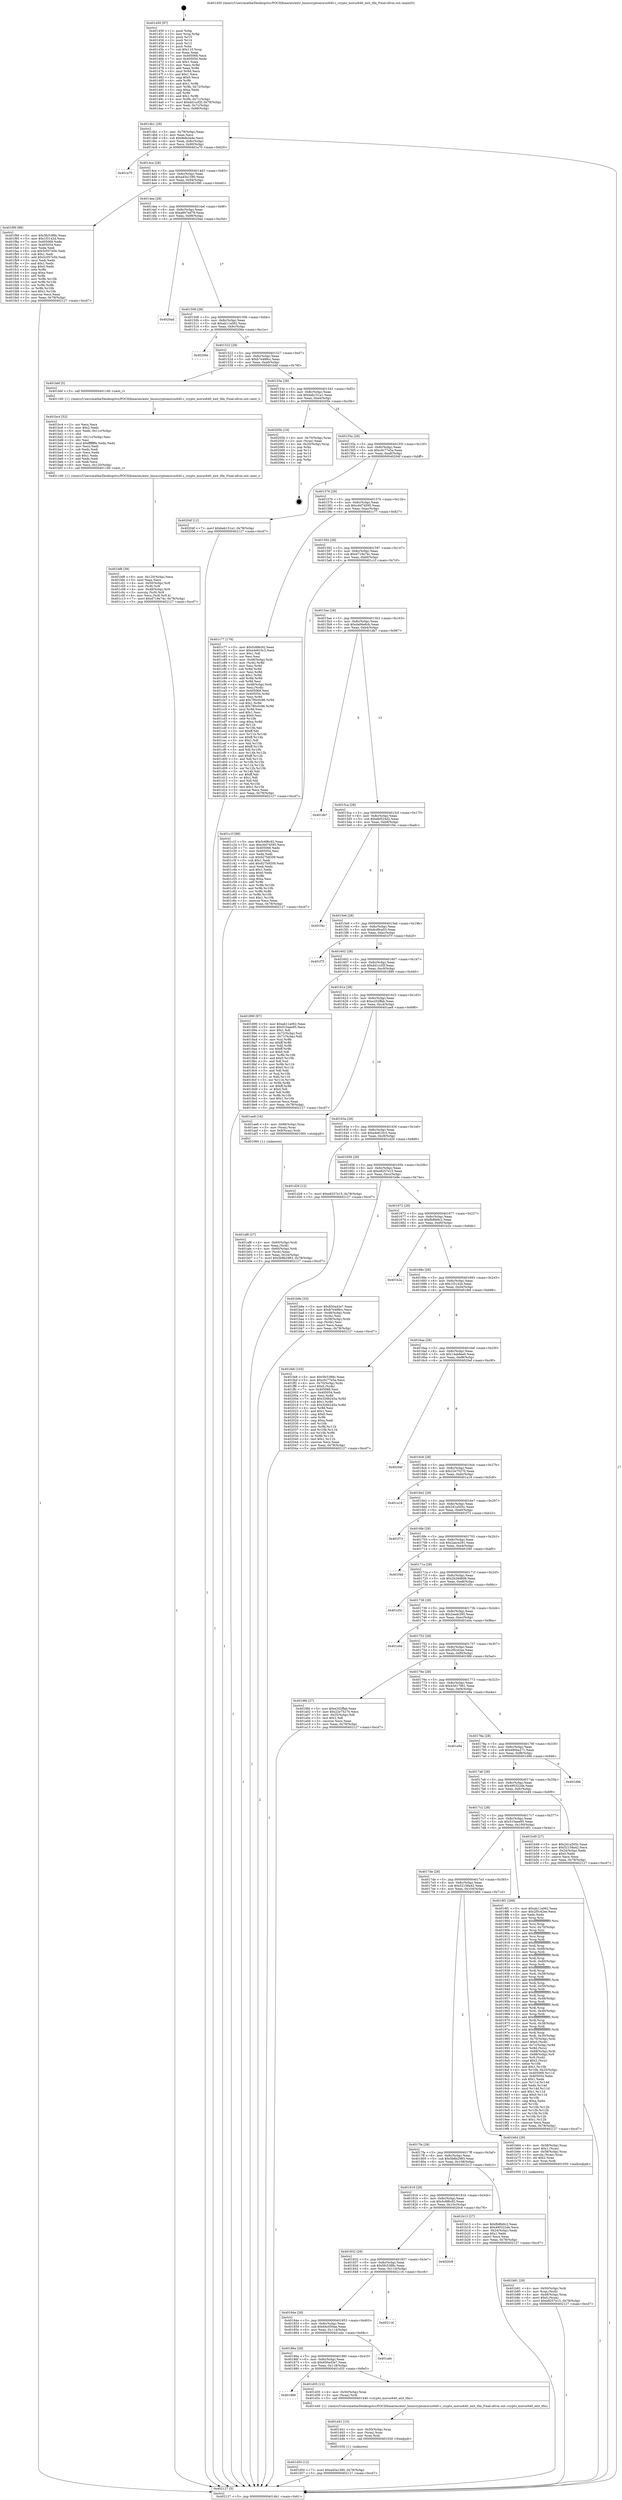 digraph "0x401450" {
  label = "0x401450 (/mnt/c/Users/mathe/Desktop/tcc/POCII/binaries/extr_linuxcryptomorus640.c_crypto_morus640_exit_tfm_Final-ollvm.out::main(0))"
  labelloc = "t"
  node[shape=record]

  Entry [label="",width=0.3,height=0.3,shape=circle,fillcolor=black,style=filled]
  "0x4014b1" [label="{
     0x4014b1 [29]\l
     | [instrs]\l
     &nbsp;&nbsp;0x4014b1 \<+3\>: mov -0x78(%rbp),%eax\l
     &nbsp;&nbsp;0x4014b4 \<+2\>: mov %eax,%ecx\l
     &nbsp;&nbsp;0x4014b6 \<+6\>: sub $0x9efe2ede,%ecx\l
     &nbsp;&nbsp;0x4014bc \<+6\>: mov %eax,-0x8c(%rbp)\l
     &nbsp;&nbsp;0x4014c2 \<+6\>: mov %ecx,-0x90(%rbp)\l
     &nbsp;&nbsp;0x4014c8 \<+6\>: je 0000000000401a70 \<main+0x620\>\l
  }"]
  "0x401a70" [label="{
     0x401a70\l
  }", style=dashed]
  "0x4014ce" [label="{
     0x4014ce [28]\l
     | [instrs]\l
     &nbsp;&nbsp;0x4014ce \<+5\>: jmp 00000000004014d3 \<main+0x83\>\l
     &nbsp;&nbsp;0x4014d3 \<+6\>: mov -0x8c(%rbp),%eax\l
     &nbsp;&nbsp;0x4014d9 \<+5\>: sub $0xa45a1580,%eax\l
     &nbsp;&nbsp;0x4014de \<+6\>: mov %eax,-0x94(%rbp)\l
     &nbsp;&nbsp;0x4014e4 \<+6\>: je 0000000000401f90 \<main+0xb40\>\l
  }"]
  Exit [label="",width=0.3,height=0.3,shape=circle,fillcolor=black,style=filled,peripheries=2]
  "0x401f90" [label="{
     0x401f90 [88]\l
     | [instrs]\l
     &nbsp;&nbsp;0x401f90 \<+5\>: mov $0x5fc5388c,%eax\l
     &nbsp;&nbsp;0x401f95 \<+5\>: mov $0x1f3142d,%ecx\l
     &nbsp;&nbsp;0x401f9a \<+7\>: mov 0x405068,%edx\l
     &nbsp;&nbsp;0x401fa1 \<+7\>: mov 0x405054,%esi\l
     &nbsp;&nbsp;0x401fa8 \<+2\>: mov %edx,%edi\l
     &nbsp;&nbsp;0x401faa \<+6\>: sub $0x5c057e5b,%edi\l
     &nbsp;&nbsp;0x401fb0 \<+3\>: sub $0x1,%edi\l
     &nbsp;&nbsp;0x401fb3 \<+6\>: add $0x5c057e5b,%edi\l
     &nbsp;&nbsp;0x401fb9 \<+3\>: imul %edi,%edx\l
     &nbsp;&nbsp;0x401fbc \<+3\>: and $0x1,%edx\l
     &nbsp;&nbsp;0x401fbf \<+3\>: cmp $0x0,%edx\l
     &nbsp;&nbsp;0x401fc2 \<+4\>: sete %r8b\l
     &nbsp;&nbsp;0x401fc6 \<+3\>: cmp $0xa,%esi\l
     &nbsp;&nbsp;0x401fc9 \<+4\>: setl %r9b\l
     &nbsp;&nbsp;0x401fcd \<+3\>: mov %r8b,%r10b\l
     &nbsp;&nbsp;0x401fd0 \<+3\>: and %r9b,%r10b\l
     &nbsp;&nbsp;0x401fd3 \<+3\>: xor %r9b,%r8b\l
     &nbsp;&nbsp;0x401fd6 \<+3\>: or %r8b,%r10b\l
     &nbsp;&nbsp;0x401fd9 \<+4\>: test $0x1,%r10b\l
     &nbsp;&nbsp;0x401fdd \<+3\>: cmovne %ecx,%eax\l
     &nbsp;&nbsp;0x401fe0 \<+3\>: mov %eax,-0x78(%rbp)\l
     &nbsp;&nbsp;0x401fe3 \<+5\>: jmp 0000000000402127 \<main+0xcd7\>\l
  }"]
  "0x4014ea" [label="{
     0x4014ea [28]\l
     | [instrs]\l
     &nbsp;&nbsp;0x4014ea \<+5\>: jmp 00000000004014ef \<main+0x9f\>\l
     &nbsp;&nbsp;0x4014ef \<+6\>: mov -0x8c(%rbp),%eax\l
     &nbsp;&nbsp;0x4014f5 \<+5\>: sub $0xa807ed78,%eax\l
     &nbsp;&nbsp;0x4014fa \<+6\>: mov %eax,-0x98(%rbp)\l
     &nbsp;&nbsp;0x401500 \<+6\>: je 00000000004020ad \<main+0xc5d\>\l
  }"]
  "0x401d50" [label="{
     0x401d50 [12]\l
     | [instrs]\l
     &nbsp;&nbsp;0x401d50 \<+7\>: movl $0xa45a1580,-0x78(%rbp)\l
     &nbsp;&nbsp;0x401d57 \<+5\>: jmp 0000000000402127 \<main+0xcd7\>\l
  }"]
  "0x4020ad" [label="{
     0x4020ad\l
  }", style=dashed]
  "0x401506" [label="{
     0x401506 [28]\l
     | [instrs]\l
     &nbsp;&nbsp;0x401506 \<+5\>: jmp 000000000040150b \<main+0xbb\>\l
     &nbsp;&nbsp;0x40150b \<+6\>: mov -0x8c(%rbp),%eax\l
     &nbsp;&nbsp;0x401511 \<+5\>: sub $0xab11a062,%eax\l
     &nbsp;&nbsp;0x401516 \<+6\>: mov %eax,-0x9c(%rbp)\l
     &nbsp;&nbsp;0x40151c \<+6\>: je 000000000040206e \<main+0xc1e\>\l
  }"]
  "0x401d41" [label="{
     0x401d41 [15]\l
     | [instrs]\l
     &nbsp;&nbsp;0x401d41 \<+4\>: mov -0x50(%rbp),%rax\l
     &nbsp;&nbsp;0x401d45 \<+3\>: mov (%rax),%rax\l
     &nbsp;&nbsp;0x401d48 \<+3\>: mov %rax,%rdi\l
     &nbsp;&nbsp;0x401d4b \<+5\>: call 0000000000401030 \<free@plt\>\l
     | [calls]\l
     &nbsp;&nbsp;0x401030 \{1\} (unknown)\l
  }"]
  "0x40206e" [label="{
     0x40206e\l
  }", style=dashed]
  "0x401522" [label="{
     0x401522 [28]\l
     | [instrs]\l
     &nbsp;&nbsp;0x401522 \<+5\>: jmp 0000000000401527 \<main+0xd7\>\l
     &nbsp;&nbsp;0x401527 \<+6\>: mov -0x8c(%rbp),%eax\l
     &nbsp;&nbsp;0x40152d \<+5\>: sub $0xb7e488cc,%eax\l
     &nbsp;&nbsp;0x401532 \<+6\>: mov %eax,-0xa0(%rbp)\l
     &nbsp;&nbsp;0x401538 \<+6\>: je 0000000000401bbf \<main+0x76f\>\l
  }"]
  "0x401886" [label="{
     0x401886\l
  }", style=dashed]
  "0x401bbf" [label="{
     0x401bbf [5]\l
     | [instrs]\l
     &nbsp;&nbsp;0x401bbf \<+5\>: call 0000000000401160 \<next_i\>\l
     | [calls]\l
     &nbsp;&nbsp;0x401160 \{1\} (/mnt/c/Users/mathe/Desktop/tcc/POCII/binaries/extr_linuxcryptomorus640.c_crypto_morus640_exit_tfm_Final-ollvm.out::next_i)\l
  }"]
  "0x40153e" [label="{
     0x40153e [28]\l
     | [instrs]\l
     &nbsp;&nbsp;0x40153e \<+5\>: jmp 0000000000401543 \<main+0xf3\>\l
     &nbsp;&nbsp;0x401543 \<+6\>: mov -0x8c(%rbp),%eax\l
     &nbsp;&nbsp;0x401549 \<+5\>: sub $0xbeb151a1,%eax\l
     &nbsp;&nbsp;0x40154e \<+6\>: mov %eax,-0xa4(%rbp)\l
     &nbsp;&nbsp;0x401554 \<+6\>: je 000000000040205b \<main+0xc0b\>\l
  }"]
  "0x401d35" [label="{
     0x401d35 [12]\l
     | [instrs]\l
     &nbsp;&nbsp;0x401d35 \<+4\>: mov -0x50(%rbp),%rax\l
     &nbsp;&nbsp;0x401d39 \<+3\>: mov (%rax),%rdi\l
     &nbsp;&nbsp;0x401d3c \<+5\>: call 0000000000401440 \<crypto_morus640_exit_tfm\>\l
     | [calls]\l
     &nbsp;&nbsp;0x401440 \{1\} (/mnt/c/Users/mathe/Desktop/tcc/POCII/binaries/extr_linuxcryptomorus640.c_crypto_morus640_exit_tfm_Final-ollvm.out::crypto_morus640_exit_tfm)\l
  }"]
  "0x40205b" [label="{
     0x40205b [19]\l
     | [instrs]\l
     &nbsp;&nbsp;0x40205b \<+4\>: mov -0x70(%rbp),%rax\l
     &nbsp;&nbsp;0x40205f \<+2\>: mov (%rax),%eax\l
     &nbsp;&nbsp;0x402061 \<+4\>: lea -0x20(%rbp),%rsp\l
     &nbsp;&nbsp;0x402065 \<+1\>: pop %rbx\l
     &nbsp;&nbsp;0x402066 \<+2\>: pop %r12\l
     &nbsp;&nbsp;0x402068 \<+2\>: pop %r14\l
     &nbsp;&nbsp;0x40206a \<+2\>: pop %r15\l
     &nbsp;&nbsp;0x40206c \<+1\>: pop %rbp\l
     &nbsp;&nbsp;0x40206d \<+1\>: ret\l
  }"]
  "0x40155a" [label="{
     0x40155a [28]\l
     | [instrs]\l
     &nbsp;&nbsp;0x40155a \<+5\>: jmp 000000000040155f \<main+0x10f\>\l
     &nbsp;&nbsp;0x40155f \<+6\>: mov -0x8c(%rbp),%eax\l
     &nbsp;&nbsp;0x401565 \<+5\>: sub $0xc0c77e5a,%eax\l
     &nbsp;&nbsp;0x40156a \<+6\>: mov %eax,-0xa8(%rbp)\l
     &nbsp;&nbsp;0x401570 \<+6\>: je 000000000040204f \<main+0xbff\>\l
  }"]
  "0x40186a" [label="{
     0x40186a [28]\l
     | [instrs]\l
     &nbsp;&nbsp;0x40186a \<+5\>: jmp 000000000040186f \<main+0x41f\>\l
     &nbsp;&nbsp;0x40186f \<+6\>: mov -0x8c(%rbp),%eax\l
     &nbsp;&nbsp;0x401875 \<+5\>: sub $0x650a43e7,%eax\l
     &nbsp;&nbsp;0x40187a \<+6\>: mov %eax,-0x118(%rbp)\l
     &nbsp;&nbsp;0x401880 \<+6\>: je 0000000000401d35 \<main+0x8e5\>\l
  }"]
  "0x40204f" [label="{
     0x40204f [12]\l
     | [instrs]\l
     &nbsp;&nbsp;0x40204f \<+7\>: movl $0xbeb151a1,-0x78(%rbp)\l
     &nbsp;&nbsp;0x402056 \<+5\>: jmp 0000000000402127 \<main+0xcd7\>\l
  }"]
  "0x401576" [label="{
     0x401576 [28]\l
     | [instrs]\l
     &nbsp;&nbsp;0x401576 \<+5\>: jmp 000000000040157b \<main+0x12b\>\l
     &nbsp;&nbsp;0x40157b \<+6\>: mov -0x8c(%rbp),%eax\l
     &nbsp;&nbsp;0x401581 \<+5\>: sub $0xc6d74595,%eax\l
     &nbsp;&nbsp;0x401586 \<+6\>: mov %eax,-0xac(%rbp)\l
     &nbsp;&nbsp;0x40158c \<+6\>: je 0000000000401c77 \<main+0x827\>\l
  }"]
  "0x401adc" [label="{
     0x401adc\l
  }", style=dashed]
  "0x401c77" [label="{
     0x401c77 [178]\l
     | [instrs]\l
     &nbsp;&nbsp;0x401c77 \<+5\>: mov $0x5c6f6c92,%eax\l
     &nbsp;&nbsp;0x401c7c \<+5\>: mov $0xe4e610c3,%ecx\l
     &nbsp;&nbsp;0x401c81 \<+2\>: mov $0x1,%dl\l
     &nbsp;&nbsp;0x401c83 \<+2\>: xor %esi,%esi\l
     &nbsp;&nbsp;0x401c85 \<+4\>: mov -0x48(%rbp),%rdi\l
     &nbsp;&nbsp;0x401c89 \<+3\>: mov (%rdi),%r8d\l
     &nbsp;&nbsp;0x401c8c \<+3\>: mov %esi,%r9d\l
     &nbsp;&nbsp;0x401c8f \<+3\>: sub %r8d,%r9d\l
     &nbsp;&nbsp;0x401c92 \<+3\>: mov %esi,%r8d\l
     &nbsp;&nbsp;0x401c95 \<+4\>: sub $0x1,%r8d\l
     &nbsp;&nbsp;0x401c99 \<+3\>: add %r8d,%r9d\l
     &nbsp;&nbsp;0x401c9c \<+3\>: sub %r9d,%esi\l
     &nbsp;&nbsp;0x401c9f \<+4\>: mov -0x48(%rbp),%rdi\l
     &nbsp;&nbsp;0x401ca3 \<+2\>: mov %esi,(%rdi)\l
     &nbsp;&nbsp;0x401ca5 \<+7\>: mov 0x405068,%esi\l
     &nbsp;&nbsp;0x401cac \<+8\>: mov 0x405054,%r8d\l
     &nbsp;&nbsp;0x401cb4 \<+3\>: mov %esi,%r9d\l
     &nbsp;&nbsp;0x401cb7 \<+7\>: add $0x780c0c96,%r9d\l
     &nbsp;&nbsp;0x401cbe \<+4\>: sub $0x1,%r9d\l
     &nbsp;&nbsp;0x401cc2 \<+7\>: sub $0x780c0c96,%r9d\l
     &nbsp;&nbsp;0x401cc9 \<+4\>: imul %r9d,%esi\l
     &nbsp;&nbsp;0x401ccd \<+3\>: and $0x1,%esi\l
     &nbsp;&nbsp;0x401cd0 \<+3\>: cmp $0x0,%esi\l
     &nbsp;&nbsp;0x401cd3 \<+4\>: sete %r10b\l
     &nbsp;&nbsp;0x401cd7 \<+4\>: cmp $0xa,%r8d\l
     &nbsp;&nbsp;0x401cdb \<+4\>: setl %r11b\l
     &nbsp;&nbsp;0x401cdf \<+3\>: mov %r10b,%bl\l
     &nbsp;&nbsp;0x401ce2 \<+3\>: xor $0xff,%bl\l
     &nbsp;&nbsp;0x401ce5 \<+3\>: mov %r11b,%r14b\l
     &nbsp;&nbsp;0x401ce8 \<+4\>: xor $0xff,%r14b\l
     &nbsp;&nbsp;0x401cec \<+3\>: xor $0x1,%dl\l
     &nbsp;&nbsp;0x401cef \<+3\>: mov %bl,%r15b\l
     &nbsp;&nbsp;0x401cf2 \<+4\>: and $0xff,%r15b\l
     &nbsp;&nbsp;0x401cf6 \<+3\>: and %dl,%r10b\l
     &nbsp;&nbsp;0x401cf9 \<+3\>: mov %r14b,%r12b\l
     &nbsp;&nbsp;0x401cfc \<+4\>: and $0xff,%r12b\l
     &nbsp;&nbsp;0x401d00 \<+3\>: and %dl,%r11b\l
     &nbsp;&nbsp;0x401d03 \<+3\>: or %r10b,%r15b\l
     &nbsp;&nbsp;0x401d06 \<+3\>: or %r11b,%r12b\l
     &nbsp;&nbsp;0x401d09 \<+3\>: xor %r12b,%r15b\l
     &nbsp;&nbsp;0x401d0c \<+3\>: or %r14b,%bl\l
     &nbsp;&nbsp;0x401d0f \<+3\>: xor $0xff,%bl\l
     &nbsp;&nbsp;0x401d12 \<+3\>: or $0x1,%dl\l
     &nbsp;&nbsp;0x401d15 \<+2\>: and %dl,%bl\l
     &nbsp;&nbsp;0x401d17 \<+3\>: or %bl,%r15b\l
     &nbsp;&nbsp;0x401d1a \<+4\>: test $0x1,%r15b\l
     &nbsp;&nbsp;0x401d1e \<+3\>: cmovne %ecx,%eax\l
     &nbsp;&nbsp;0x401d21 \<+3\>: mov %eax,-0x78(%rbp)\l
     &nbsp;&nbsp;0x401d24 \<+5\>: jmp 0000000000402127 \<main+0xcd7\>\l
  }"]
  "0x401592" [label="{
     0x401592 [28]\l
     | [instrs]\l
     &nbsp;&nbsp;0x401592 \<+5\>: jmp 0000000000401597 \<main+0x147\>\l
     &nbsp;&nbsp;0x401597 \<+6\>: mov -0x8c(%rbp),%eax\l
     &nbsp;&nbsp;0x40159d \<+5\>: sub $0xd719e74c,%eax\l
     &nbsp;&nbsp;0x4015a2 \<+6\>: mov %eax,-0xb0(%rbp)\l
     &nbsp;&nbsp;0x4015a8 \<+6\>: je 0000000000401c1f \<main+0x7cf\>\l
  }"]
  "0x40184e" [label="{
     0x40184e [28]\l
     | [instrs]\l
     &nbsp;&nbsp;0x40184e \<+5\>: jmp 0000000000401853 \<main+0x403\>\l
     &nbsp;&nbsp;0x401853 \<+6\>: mov -0x8c(%rbp),%eax\l
     &nbsp;&nbsp;0x401859 \<+5\>: sub $0x64c050aa,%eax\l
     &nbsp;&nbsp;0x40185e \<+6\>: mov %eax,-0x114(%rbp)\l
     &nbsp;&nbsp;0x401864 \<+6\>: je 0000000000401adc \<main+0x68c\>\l
  }"]
  "0x401c1f" [label="{
     0x401c1f [88]\l
     | [instrs]\l
     &nbsp;&nbsp;0x401c1f \<+5\>: mov $0x5c6f6c92,%eax\l
     &nbsp;&nbsp;0x401c24 \<+5\>: mov $0xc6d74595,%ecx\l
     &nbsp;&nbsp;0x401c29 \<+7\>: mov 0x405068,%edx\l
     &nbsp;&nbsp;0x401c30 \<+7\>: mov 0x405054,%esi\l
     &nbsp;&nbsp;0x401c37 \<+2\>: mov %edx,%edi\l
     &nbsp;&nbsp;0x401c39 \<+6\>: sub $0x627b9209,%edi\l
     &nbsp;&nbsp;0x401c3f \<+3\>: sub $0x1,%edi\l
     &nbsp;&nbsp;0x401c42 \<+6\>: add $0x627b9209,%edi\l
     &nbsp;&nbsp;0x401c48 \<+3\>: imul %edi,%edx\l
     &nbsp;&nbsp;0x401c4b \<+3\>: and $0x1,%edx\l
     &nbsp;&nbsp;0x401c4e \<+3\>: cmp $0x0,%edx\l
     &nbsp;&nbsp;0x401c51 \<+4\>: sete %r8b\l
     &nbsp;&nbsp;0x401c55 \<+3\>: cmp $0xa,%esi\l
     &nbsp;&nbsp;0x401c58 \<+4\>: setl %r9b\l
     &nbsp;&nbsp;0x401c5c \<+3\>: mov %r8b,%r10b\l
     &nbsp;&nbsp;0x401c5f \<+3\>: and %r9b,%r10b\l
     &nbsp;&nbsp;0x401c62 \<+3\>: xor %r9b,%r8b\l
     &nbsp;&nbsp;0x401c65 \<+3\>: or %r8b,%r10b\l
     &nbsp;&nbsp;0x401c68 \<+4\>: test $0x1,%r10b\l
     &nbsp;&nbsp;0x401c6c \<+3\>: cmovne %ecx,%eax\l
     &nbsp;&nbsp;0x401c6f \<+3\>: mov %eax,-0x78(%rbp)\l
     &nbsp;&nbsp;0x401c72 \<+5\>: jmp 0000000000402127 \<main+0xcd7\>\l
  }"]
  "0x4015ae" [label="{
     0x4015ae [28]\l
     | [instrs]\l
     &nbsp;&nbsp;0x4015ae \<+5\>: jmp 00000000004015b3 \<main+0x163\>\l
     &nbsp;&nbsp;0x4015b3 \<+6\>: mov -0x8c(%rbp),%eax\l
     &nbsp;&nbsp;0x4015b9 \<+5\>: sub $0xda06e6cb,%eax\l
     &nbsp;&nbsp;0x4015be \<+6\>: mov %eax,-0xb4(%rbp)\l
     &nbsp;&nbsp;0x4015c4 \<+6\>: je 0000000000401db7 \<main+0x967\>\l
  }"]
  "0x402116" [label="{
     0x402116\l
  }", style=dashed]
  "0x401db7" [label="{
     0x401db7\l
  }", style=dashed]
  "0x4015ca" [label="{
     0x4015ca [28]\l
     | [instrs]\l
     &nbsp;&nbsp;0x4015ca \<+5\>: jmp 00000000004015cf \<main+0x17f\>\l
     &nbsp;&nbsp;0x4015cf \<+6\>: mov -0x8c(%rbp),%eax\l
     &nbsp;&nbsp;0x4015d5 \<+5\>: sub $0xdbf524d2,%eax\l
     &nbsp;&nbsp;0x4015da \<+6\>: mov %eax,-0xb8(%rbp)\l
     &nbsp;&nbsp;0x4015e0 \<+6\>: je 0000000000401f4c \<main+0xafc\>\l
  }"]
  "0x401832" [label="{
     0x401832 [28]\l
     | [instrs]\l
     &nbsp;&nbsp;0x401832 \<+5\>: jmp 0000000000401837 \<main+0x3e7\>\l
     &nbsp;&nbsp;0x401837 \<+6\>: mov -0x8c(%rbp),%eax\l
     &nbsp;&nbsp;0x40183d \<+5\>: sub $0x5fc5388c,%eax\l
     &nbsp;&nbsp;0x401842 \<+6\>: mov %eax,-0x110(%rbp)\l
     &nbsp;&nbsp;0x401848 \<+6\>: je 0000000000402116 \<main+0xcc6\>\l
  }"]
  "0x401f4c" [label="{
     0x401f4c\l
  }", style=dashed]
  "0x4015e6" [label="{
     0x4015e6 [28]\l
     | [instrs]\l
     &nbsp;&nbsp;0x4015e6 \<+5\>: jmp 00000000004015eb \<main+0x19b\>\l
     &nbsp;&nbsp;0x4015eb \<+6\>: mov -0x8c(%rbp),%eax\l
     &nbsp;&nbsp;0x4015f1 \<+5\>: sub $0xdcd9ca53,%eax\l
     &nbsp;&nbsp;0x4015f6 \<+6\>: mov %eax,-0xbc(%rbp)\l
     &nbsp;&nbsp;0x4015fc \<+6\>: je 0000000000401f7f \<main+0xb2f\>\l
  }"]
  "0x4020c8" [label="{
     0x4020c8\l
  }", style=dashed]
  "0x401f7f" [label="{
     0x401f7f\l
  }", style=dashed]
  "0x401602" [label="{
     0x401602 [28]\l
     | [instrs]\l
     &nbsp;&nbsp;0x401602 \<+5\>: jmp 0000000000401607 \<main+0x1b7\>\l
     &nbsp;&nbsp;0x401607 \<+6\>: mov -0x8c(%rbp),%eax\l
     &nbsp;&nbsp;0x40160d \<+5\>: sub $0xdd1ccf2f,%eax\l
     &nbsp;&nbsp;0x401612 \<+6\>: mov %eax,-0xc0(%rbp)\l
     &nbsp;&nbsp;0x401618 \<+6\>: je 0000000000401890 \<main+0x440\>\l
  }"]
  "0x401bf8" [label="{
     0x401bf8 [39]\l
     | [instrs]\l
     &nbsp;&nbsp;0x401bf8 \<+6\>: mov -0x120(%rbp),%ecx\l
     &nbsp;&nbsp;0x401bfe \<+3\>: imul %eax,%ecx\l
     &nbsp;&nbsp;0x401c01 \<+4\>: mov -0x50(%rbp),%r8\l
     &nbsp;&nbsp;0x401c05 \<+3\>: mov (%r8),%r8\l
     &nbsp;&nbsp;0x401c08 \<+4\>: mov -0x48(%rbp),%r9\l
     &nbsp;&nbsp;0x401c0c \<+3\>: movslq (%r9),%r9\l
     &nbsp;&nbsp;0x401c0f \<+4\>: mov %ecx,(%r8,%r9,4)\l
     &nbsp;&nbsp;0x401c13 \<+7\>: movl $0xd719e74c,-0x78(%rbp)\l
     &nbsp;&nbsp;0x401c1a \<+5\>: jmp 0000000000402127 \<main+0xcd7\>\l
  }"]
  "0x401890" [label="{
     0x401890 [97]\l
     | [instrs]\l
     &nbsp;&nbsp;0x401890 \<+5\>: mov $0xab11a062,%eax\l
     &nbsp;&nbsp;0x401895 \<+5\>: mov $0x510aee95,%ecx\l
     &nbsp;&nbsp;0x40189a \<+2\>: mov $0x1,%dl\l
     &nbsp;&nbsp;0x40189c \<+4\>: mov -0x72(%rbp),%sil\l
     &nbsp;&nbsp;0x4018a0 \<+4\>: mov -0x71(%rbp),%dil\l
     &nbsp;&nbsp;0x4018a4 \<+3\>: mov %sil,%r8b\l
     &nbsp;&nbsp;0x4018a7 \<+4\>: xor $0xff,%r8b\l
     &nbsp;&nbsp;0x4018ab \<+3\>: mov %dil,%r9b\l
     &nbsp;&nbsp;0x4018ae \<+4\>: xor $0xff,%r9b\l
     &nbsp;&nbsp;0x4018b2 \<+3\>: xor $0x0,%dl\l
     &nbsp;&nbsp;0x4018b5 \<+3\>: mov %r8b,%r10b\l
     &nbsp;&nbsp;0x4018b8 \<+4\>: and $0x0,%r10b\l
     &nbsp;&nbsp;0x4018bc \<+3\>: and %dl,%sil\l
     &nbsp;&nbsp;0x4018bf \<+3\>: mov %r9b,%r11b\l
     &nbsp;&nbsp;0x4018c2 \<+4\>: and $0x0,%r11b\l
     &nbsp;&nbsp;0x4018c6 \<+3\>: and %dl,%dil\l
     &nbsp;&nbsp;0x4018c9 \<+3\>: or %sil,%r10b\l
     &nbsp;&nbsp;0x4018cc \<+3\>: or %dil,%r11b\l
     &nbsp;&nbsp;0x4018cf \<+3\>: xor %r11b,%r10b\l
     &nbsp;&nbsp;0x4018d2 \<+3\>: or %r9b,%r8b\l
     &nbsp;&nbsp;0x4018d5 \<+4\>: xor $0xff,%r8b\l
     &nbsp;&nbsp;0x4018d9 \<+3\>: or $0x0,%dl\l
     &nbsp;&nbsp;0x4018dc \<+3\>: and %dl,%r8b\l
     &nbsp;&nbsp;0x4018df \<+3\>: or %r8b,%r10b\l
     &nbsp;&nbsp;0x4018e2 \<+4\>: test $0x1,%r10b\l
     &nbsp;&nbsp;0x4018e6 \<+3\>: cmovne %ecx,%eax\l
     &nbsp;&nbsp;0x4018e9 \<+3\>: mov %eax,-0x78(%rbp)\l
     &nbsp;&nbsp;0x4018ec \<+5\>: jmp 0000000000402127 \<main+0xcd7\>\l
  }"]
  "0x40161e" [label="{
     0x40161e [28]\l
     | [instrs]\l
     &nbsp;&nbsp;0x40161e \<+5\>: jmp 0000000000401623 \<main+0x1d3\>\l
     &nbsp;&nbsp;0x401623 \<+6\>: mov -0x8c(%rbp),%eax\l
     &nbsp;&nbsp;0x401629 \<+5\>: sub $0xe202ffab,%eax\l
     &nbsp;&nbsp;0x40162e \<+6\>: mov %eax,-0xc4(%rbp)\l
     &nbsp;&nbsp;0x401634 \<+6\>: je 0000000000401ae8 \<main+0x698\>\l
  }"]
  "0x402127" [label="{
     0x402127 [5]\l
     | [instrs]\l
     &nbsp;&nbsp;0x402127 \<+5\>: jmp 00000000004014b1 \<main+0x61\>\l
  }"]
  "0x401450" [label="{
     0x401450 [97]\l
     | [instrs]\l
     &nbsp;&nbsp;0x401450 \<+1\>: push %rbp\l
     &nbsp;&nbsp;0x401451 \<+3\>: mov %rsp,%rbp\l
     &nbsp;&nbsp;0x401454 \<+2\>: push %r15\l
     &nbsp;&nbsp;0x401456 \<+2\>: push %r14\l
     &nbsp;&nbsp;0x401458 \<+2\>: push %r12\l
     &nbsp;&nbsp;0x40145a \<+1\>: push %rbx\l
     &nbsp;&nbsp;0x40145b \<+7\>: sub $0x110,%rsp\l
     &nbsp;&nbsp;0x401462 \<+2\>: xor %eax,%eax\l
     &nbsp;&nbsp;0x401464 \<+7\>: mov 0x405068,%ecx\l
     &nbsp;&nbsp;0x40146b \<+7\>: mov 0x405054,%edx\l
     &nbsp;&nbsp;0x401472 \<+3\>: sub $0x1,%eax\l
     &nbsp;&nbsp;0x401475 \<+3\>: mov %ecx,%r8d\l
     &nbsp;&nbsp;0x401478 \<+3\>: add %eax,%r8d\l
     &nbsp;&nbsp;0x40147b \<+4\>: imul %r8d,%ecx\l
     &nbsp;&nbsp;0x40147f \<+3\>: and $0x1,%ecx\l
     &nbsp;&nbsp;0x401482 \<+3\>: cmp $0x0,%ecx\l
     &nbsp;&nbsp;0x401485 \<+4\>: sete %r9b\l
     &nbsp;&nbsp;0x401489 \<+4\>: and $0x1,%r9b\l
     &nbsp;&nbsp;0x40148d \<+4\>: mov %r9b,-0x72(%rbp)\l
     &nbsp;&nbsp;0x401491 \<+3\>: cmp $0xa,%edx\l
     &nbsp;&nbsp;0x401494 \<+4\>: setl %r9b\l
     &nbsp;&nbsp;0x401498 \<+4\>: and $0x1,%r9b\l
     &nbsp;&nbsp;0x40149c \<+4\>: mov %r9b,-0x71(%rbp)\l
     &nbsp;&nbsp;0x4014a0 \<+7\>: movl $0xdd1ccf2f,-0x78(%rbp)\l
     &nbsp;&nbsp;0x4014a7 \<+3\>: mov %edi,-0x7c(%rbp)\l
     &nbsp;&nbsp;0x4014aa \<+7\>: mov %rsi,-0x88(%rbp)\l
  }"]
  "0x401bc4" [label="{
     0x401bc4 [52]\l
     | [instrs]\l
     &nbsp;&nbsp;0x401bc4 \<+2\>: xor %ecx,%ecx\l
     &nbsp;&nbsp;0x401bc6 \<+5\>: mov $0x2,%edx\l
     &nbsp;&nbsp;0x401bcb \<+6\>: mov %edx,-0x11c(%rbp)\l
     &nbsp;&nbsp;0x401bd1 \<+1\>: cltd\l
     &nbsp;&nbsp;0x401bd2 \<+6\>: mov -0x11c(%rbp),%esi\l
     &nbsp;&nbsp;0x401bd8 \<+2\>: idiv %esi\l
     &nbsp;&nbsp;0x401bda \<+6\>: imul $0xfffffffe,%edx,%edx\l
     &nbsp;&nbsp;0x401be0 \<+2\>: mov %ecx,%edi\l
     &nbsp;&nbsp;0x401be2 \<+2\>: sub %edx,%edi\l
     &nbsp;&nbsp;0x401be4 \<+2\>: mov %ecx,%edx\l
     &nbsp;&nbsp;0x401be6 \<+3\>: sub $0x1,%edx\l
     &nbsp;&nbsp;0x401be9 \<+2\>: add %edx,%edi\l
     &nbsp;&nbsp;0x401beb \<+2\>: sub %edi,%ecx\l
     &nbsp;&nbsp;0x401bed \<+6\>: mov %ecx,-0x120(%rbp)\l
     &nbsp;&nbsp;0x401bf3 \<+5\>: call 0000000000401160 \<next_i\>\l
     | [calls]\l
     &nbsp;&nbsp;0x401160 \{1\} (/mnt/c/Users/mathe/Desktop/tcc/POCII/binaries/extr_linuxcryptomorus640.c_crypto_morus640_exit_tfm_Final-ollvm.out::next_i)\l
  }"]
  "0x401ae8" [label="{
     0x401ae8 [16]\l
     | [instrs]\l
     &nbsp;&nbsp;0x401ae8 \<+4\>: mov -0x68(%rbp),%rax\l
     &nbsp;&nbsp;0x401aec \<+3\>: mov (%rax),%rax\l
     &nbsp;&nbsp;0x401aef \<+4\>: mov 0x8(%rax),%rdi\l
     &nbsp;&nbsp;0x401af3 \<+5\>: call 0000000000401060 \<atoi@plt\>\l
     | [calls]\l
     &nbsp;&nbsp;0x401060 \{1\} (unknown)\l
  }"]
  "0x40163a" [label="{
     0x40163a [28]\l
     | [instrs]\l
     &nbsp;&nbsp;0x40163a \<+5\>: jmp 000000000040163f \<main+0x1ef\>\l
     &nbsp;&nbsp;0x40163f \<+6\>: mov -0x8c(%rbp),%eax\l
     &nbsp;&nbsp;0x401645 \<+5\>: sub $0xe4e610c3,%eax\l
     &nbsp;&nbsp;0x40164a \<+6\>: mov %eax,-0xc8(%rbp)\l
     &nbsp;&nbsp;0x401650 \<+6\>: je 0000000000401d29 \<main+0x8d9\>\l
  }"]
  "0x401b81" [label="{
     0x401b81 [29]\l
     | [instrs]\l
     &nbsp;&nbsp;0x401b81 \<+4\>: mov -0x50(%rbp),%rdi\l
     &nbsp;&nbsp;0x401b85 \<+3\>: mov %rax,(%rdi)\l
     &nbsp;&nbsp;0x401b88 \<+4\>: mov -0x48(%rbp),%rax\l
     &nbsp;&nbsp;0x401b8c \<+6\>: movl $0x0,(%rax)\l
     &nbsp;&nbsp;0x401b92 \<+7\>: movl $0xe8257e15,-0x78(%rbp)\l
     &nbsp;&nbsp;0x401b99 \<+5\>: jmp 0000000000402127 \<main+0xcd7\>\l
  }"]
  "0x401d29" [label="{
     0x401d29 [12]\l
     | [instrs]\l
     &nbsp;&nbsp;0x401d29 \<+7\>: movl $0xe8257e15,-0x78(%rbp)\l
     &nbsp;&nbsp;0x401d30 \<+5\>: jmp 0000000000402127 \<main+0xcd7\>\l
  }"]
  "0x401656" [label="{
     0x401656 [28]\l
     | [instrs]\l
     &nbsp;&nbsp;0x401656 \<+5\>: jmp 000000000040165b \<main+0x20b\>\l
     &nbsp;&nbsp;0x40165b \<+6\>: mov -0x8c(%rbp),%eax\l
     &nbsp;&nbsp;0x401661 \<+5\>: sub $0xe8257e15,%eax\l
     &nbsp;&nbsp;0x401666 \<+6\>: mov %eax,-0xcc(%rbp)\l
     &nbsp;&nbsp;0x40166c \<+6\>: je 0000000000401b9e \<main+0x74e\>\l
  }"]
  "0x401816" [label="{
     0x401816 [28]\l
     | [instrs]\l
     &nbsp;&nbsp;0x401816 \<+5\>: jmp 000000000040181b \<main+0x3cb\>\l
     &nbsp;&nbsp;0x40181b \<+6\>: mov -0x8c(%rbp),%eax\l
     &nbsp;&nbsp;0x401821 \<+5\>: sub $0x5c6f6c92,%eax\l
     &nbsp;&nbsp;0x401826 \<+6\>: mov %eax,-0x10c(%rbp)\l
     &nbsp;&nbsp;0x40182c \<+6\>: je 00000000004020c8 \<main+0xc78\>\l
  }"]
  "0x401b9e" [label="{
     0x401b9e [33]\l
     | [instrs]\l
     &nbsp;&nbsp;0x401b9e \<+5\>: mov $0x650a43e7,%eax\l
     &nbsp;&nbsp;0x401ba3 \<+5\>: mov $0xb7e488cc,%ecx\l
     &nbsp;&nbsp;0x401ba8 \<+4\>: mov -0x48(%rbp),%rdx\l
     &nbsp;&nbsp;0x401bac \<+2\>: mov (%rdx),%esi\l
     &nbsp;&nbsp;0x401bae \<+4\>: mov -0x58(%rbp),%rdx\l
     &nbsp;&nbsp;0x401bb2 \<+2\>: cmp (%rdx),%esi\l
     &nbsp;&nbsp;0x401bb4 \<+3\>: cmovl %ecx,%eax\l
     &nbsp;&nbsp;0x401bb7 \<+3\>: mov %eax,-0x78(%rbp)\l
     &nbsp;&nbsp;0x401bba \<+5\>: jmp 0000000000402127 \<main+0xcd7\>\l
  }"]
  "0x401672" [label="{
     0x401672 [28]\l
     | [instrs]\l
     &nbsp;&nbsp;0x401672 \<+5\>: jmp 0000000000401677 \<main+0x227\>\l
     &nbsp;&nbsp;0x401677 \<+6\>: mov -0x8c(%rbp),%eax\l
     &nbsp;&nbsp;0x40167d \<+5\>: sub $0xfb8fe9c2,%eax\l
     &nbsp;&nbsp;0x401682 \<+6\>: mov %eax,-0xd0(%rbp)\l
     &nbsp;&nbsp;0x401688 \<+6\>: je 0000000000401b2e \<main+0x6de\>\l
  }"]
  "0x401b13" [label="{
     0x401b13 [27]\l
     | [instrs]\l
     &nbsp;&nbsp;0x401b13 \<+5\>: mov $0xfb8fe9c2,%eax\l
     &nbsp;&nbsp;0x401b18 \<+5\>: mov $0x490322de,%ecx\l
     &nbsp;&nbsp;0x401b1d \<+3\>: mov -0x24(%rbp),%edx\l
     &nbsp;&nbsp;0x401b20 \<+3\>: cmp $0x1,%edx\l
     &nbsp;&nbsp;0x401b23 \<+3\>: cmovl %ecx,%eax\l
     &nbsp;&nbsp;0x401b26 \<+3\>: mov %eax,-0x78(%rbp)\l
     &nbsp;&nbsp;0x401b29 \<+5\>: jmp 0000000000402127 \<main+0xcd7\>\l
  }"]
  "0x401b2e" [label="{
     0x401b2e\l
  }", style=dashed]
  "0x40168e" [label="{
     0x40168e [28]\l
     | [instrs]\l
     &nbsp;&nbsp;0x40168e \<+5\>: jmp 0000000000401693 \<main+0x243\>\l
     &nbsp;&nbsp;0x401693 \<+6\>: mov -0x8c(%rbp),%eax\l
     &nbsp;&nbsp;0x401699 \<+5\>: sub $0x1f3142d,%eax\l
     &nbsp;&nbsp;0x40169e \<+6\>: mov %eax,-0xd4(%rbp)\l
     &nbsp;&nbsp;0x4016a4 \<+6\>: je 0000000000401fe8 \<main+0xb98\>\l
  }"]
  "0x4017fa" [label="{
     0x4017fa [28]\l
     | [instrs]\l
     &nbsp;&nbsp;0x4017fa \<+5\>: jmp 00000000004017ff \<main+0x3af\>\l
     &nbsp;&nbsp;0x4017ff \<+6\>: mov -0x8c(%rbp),%eax\l
     &nbsp;&nbsp;0x401805 \<+5\>: sub $0x5b8b2983,%eax\l
     &nbsp;&nbsp;0x40180a \<+6\>: mov %eax,-0x108(%rbp)\l
     &nbsp;&nbsp;0x401810 \<+6\>: je 0000000000401b13 \<main+0x6c3\>\l
  }"]
  "0x401fe8" [label="{
     0x401fe8 [103]\l
     | [instrs]\l
     &nbsp;&nbsp;0x401fe8 \<+5\>: mov $0x5fc5388c,%eax\l
     &nbsp;&nbsp;0x401fed \<+5\>: mov $0xc0c77e5a,%ecx\l
     &nbsp;&nbsp;0x401ff2 \<+4\>: mov -0x70(%rbp),%rdx\l
     &nbsp;&nbsp;0x401ff6 \<+6\>: movl $0x0,(%rdx)\l
     &nbsp;&nbsp;0x401ffc \<+7\>: mov 0x405068,%esi\l
     &nbsp;&nbsp;0x402003 \<+7\>: mov 0x405054,%edi\l
     &nbsp;&nbsp;0x40200a \<+3\>: mov %esi,%r8d\l
     &nbsp;&nbsp;0x40200d \<+7\>: add $0x326b245a,%r8d\l
     &nbsp;&nbsp;0x402014 \<+4\>: sub $0x1,%r8d\l
     &nbsp;&nbsp;0x402018 \<+7\>: sub $0x326b245a,%r8d\l
     &nbsp;&nbsp;0x40201f \<+4\>: imul %r8d,%esi\l
     &nbsp;&nbsp;0x402023 \<+3\>: and $0x1,%esi\l
     &nbsp;&nbsp;0x402026 \<+3\>: cmp $0x0,%esi\l
     &nbsp;&nbsp;0x402029 \<+4\>: sete %r9b\l
     &nbsp;&nbsp;0x40202d \<+3\>: cmp $0xa,%edi\l
     &nbsp;&nbsp;0x402030 \<+4\>: setl %r10b\l
     &nbsp;&nbsp;0x402034 \<+3\>: mov %r9b,%r11b\l
     &nbsp;&nbsp;0x402037 \<+3\>: and %r10b,%r11b\l
     &nbsp;&nbsp;0x40203a \<+3\>: xor %r10b,%r9b\l
     &nbsp;&nbsp;0x40203d \<+3\>: or %r9b,%r11b\l
     &nbsp;&nbsp;0x402040 \<+4\>: test $0x1,%r11b\l
     &nbsp;&nbsp;0x402044 \<+3\>: cmovne %ecx,%eax\l
     &nbsp;&nbsp;0x402047 \<+3\>: mov %eax,-0x78(%rbp)\l
     &nbsp;&nbsp;0x40204a \<+5\>: jmp 0000000000402127 \<main+0xcd7\>\l
  }"]
  "0x4016aa" [label="{
     0x4016aa [28]\l
     | [instrs]\l
     &nbsp;&nbsp;0x4016aa \<+5\>: jmp 00000000004016af \<main+0x25f\>\l
     &nbsp;&nbsp;0x4016af \<+6\>: mov -0x8c(%rbp),%eax\l
     &nbsp;&nbsp;0x4016b5 \<+5\>: sub $0x14ab8ee0,%eax\l
     &nbsp;&nbsp;0x4016ba \<+6\>: mov %eax,-0xd8(%rbp)\l
     &nbsp;&nbsp;0x4016c0 \<+6\>: je 00000000004020ef \<main+0xc9f\>\l
  }"]
  "0x401b64" [label="{
     0x401b64 [29]\l
     | [instrs]\l
     &nbsp;&nbsp;0x401b64 \<+4\>: mov -0x58(%rbp),%rax\l
     &nbsp;&nbsp;0x401b68 \<+6\>: movl $0x1,(%rax)\l
     &nbsp;&nbsp;0x401b6e \<+4\>: mov -0x58(%rbp),%rax\l
     &nbsp;&nbsp;0x401b72 \<+3\>: movslq (%rax),%rax\l
     &nbsp;&nbsp;0x401b75 \<+4\>: shl $0x2,%rax\l
     &nbsp;&nbsp;0x401b79 \<+3\>: mov %rax,%rdi\l
     &nbsp;&nbsp;0x401b7c \<+5\>: call 0000000000401050 \<malloc@plt\>\l
     | [calls]\l
     &nbsp;&nbsp;0x401050 \{1\} (unknown)\l
  }"]
  "0x4020ef" [label="{
     0x4020ef\l
  }", style=dashed]
  "0x4016c6" [label="{
     0x4016c6 [28]\l
     | [instrs]\l
     &nbsp;&nbsp;0x4016c6 \<+5\>: jmp 00000000004016cb \<main+0x27b\>\l
     &nbsp;&nbsp;0x4016cb \<+6\>: mov -0x8c(%rbp),%eax\l
     &nbsp;&nbsp;0x4016d1 \<+5\>: sub $0x22e75270,%eax\l
     &nbsp;&nbsp;0x4016d6 \<+6\>: mov %eax,-0xdc(%rbp)\l
     &nbsp;&nbsp;0x4016dc \<+6\>: je 0000000000401a18 \<main+0x5c8\>\l
  }"]
  "0x401af8" [label="{
     0x401af8 [27]\l
     | [instrs]\l
     &nbsp;&nbsp;0x401af8 \<+4\>: mov -0x60(%rbp),%rdi\l
     &nbsp;&nbsp;0x401afc \<+2\>: mov %eax,(%rdi)\l
     &nbsp;&nbsp;0x401afe \<+4\>: mov -0x60(%rbp),%rdi\l
     &nbsp;&nbsp;0x401b02 \<+2\>: mov (%rdi),%eax\l
     &nbsp;&nbsp;0x401b04 \<+3\>: mov %eax,-0x24(%rbp)\l
     &nbsp;&nbsp;0x401b07 \<+7\>: movl $0x5b8b2983,-0x78(%rbp)\l
     &nbsp;&nbsp;0x401b0e \<+5\>: jmp 0000000000402127 \<main+0xcd7\>\l
  }"]
  "0x401a18" [label="{
     0x401a18\l
  }", style=dashed]
  "0x4016e2" [label="{
     0x4016e2 [28]\l
     | [instrs]\l
     &nbsp;&nbsp;0x4016e2 \<+5\>: jmp 00000000004016e7 \<main+0x297\>\l
     &nbsp;&nbsp;0x4016e7 \<+6\>: mov -0x8c(%rbp),%eax\l
     &nbsp;&nbsp;0x4016ed \<+5\>: sub $0x241a505c,%eax\l
     &nbsp;&nbsp;0x4016f2 \<+6\>: mov %eax,-0xe0(%rbp)\l
     &nbsp;&nbsp;0x4016f8 \<+6\>: je 0000000000401f73 \<main+0xb23\>\l
  }"]
  "0x4017de" [label="{
     0x4017de [28]\l
     | [instrs]\l
     &nbsp;&nbsp;0x4017de \<+5\>: jmp 00000000004017e3 \<main+0x393\>\l
     &nbsp;&nbsp;0x4017e3 \<+6\>: mov -0x8c(%rbp),%eax\l
     &nbsp;&nbsp;0x4017e9 \<+5\>: sub $0x52158a42,%eax\l
     &nbsp;&nbsp;0x4017ee \<+6\>: mov %eax,-0x104(%rbp)\l
     &nbsp;&nbsp;0x4017f4 \<+6\>: je 0000000000401b64 \<main+0x714\>\l
  }"]
  "0x401f73" [label="{
     0x401f73\l
  }", style=dashed]
  "0x4016fe" [label="{
     0x4016fe [28]\l
     | [instrs]\l
     &nbsp;&nbsp;0x4016fe \<+5\>: jmp 0000000000401703 \<main+0x2b3\>\l
     &nbsp;&nbsp;0x401703 \<+6\>: mov -0x8c(%rbp),%eax\l
     &nbsp;&nbsp;0x401709 \<+5\>: sub $0x2aece291,%eax\l
     &nbsp;&nbsp;0x40170e \<+6\>: mov %eax,-0xe4(%rbp)\l
     &nbsp;&nbsp;0x401714 \<+6\>: je 0000000000401f40 \<main+0xaf0\>\l
  }"]
  "0x4018f1" [label="{
     0x4018f1 [268]\l
     | [instrs]\l
     &nbsp;&nbsp;0x4018f1 \<+5\>: mov $0xab11a062,%eax\l
     &nbsp;&nbsp;0x4018f6 \<+5\>: mov $0x2f5c42ee,%ecx\l
     &nbsp;&nbsp;0x4018fb \<+2\>: xor %edx,%edx\l
     &nbsp;&nbsp;0x4018fd \<+3\>: mov %rsp,%rsi\l
     &nbsp;&nbsp;0x401900 \<+4\>: add $0xfffffffffffffff0,%rsi\l
     &nbsp;&nbsp;0x401904 \<+3\>: mov %rsi,%rsp\l
     &nbsp;&nbsp;0x401907 \<+4\>: mov %rsi,-0x70(%rbp)\l
     &nbsp;&nbsp;0x40190b \<+3\>: mov %rsp,%rsi\l
     &nbsp;&nbsp;0x40190e \<+4\>: add $0xfffffffffffffff0,%rsi\l
     &nbsp;&nbsp;0x401912 \<+3\>: mov %rsi,%rsp\l
     &nbsp;&nbsp;0x401915 \<+3\>: mov %rsp,%rdi\l
     &nbsp;&nbsp;0x401918 \<+4\>: add $0xfffffffffffffff0,%rdi\l
     &nbsp;&nbsp;0x40191c \<+3\>: mov %rdi,%rsp\l
     &nbsp;&nbsp;0x40191f \<+4\>: mov %rdi,-0x68(%rbp)\l
     &nbsp;&nbsp;0x401923 \<+3\>: mov %rsp,%rdi\l
     &nbsp;&nbsp;0x401926 \<+4\>: add $0xfffffffffffffff0,%rdi\l
     &nbsp;&nbsp;0x40192a \<+3\>: mov %rdi,%rsp\l
     &nbsp;&nbsp;0x40192d \<+4\>: mov %rdi,-0x60(%rbp)\l
     &nbsp;&nbsp;0x401931 \<+3\>: mov %rsp,%rdi\l
     &nbsp;&nbsp;0x401934 \<+4\>: add $0xfffffffffffffff0,%rdi\l
     &nbsp;&nbsp;0x401938 \<+3\>: mov %rdi,%rsp\l
     &nbsp;&nbsp;0x40193b \<+4\>: mov %rdi,-0x58(%rbp)\l
     &nbsp;&nbsp;0x40193f \<+3\>: mov %rsp,%rdi\l
     &nbsp;&nbsp;0x401942 \<+4\>: add $0xfffffffffffffff0,%rdi\l
     &nbsp;&nbsp;0x401946 \<+3\>: mov %rdi,%rsp\l
     &nbsp;&nbsp;0x401949 \<+4\>: mov %rdi,-0x50(%rbp)\l
     &nbsp;&nbsp;0x40194d \<+3\>: mov %rsp,%rdi\l
     &nbsp;&nbsp;0x401950 \<+4\>: add $0xfffffffffffffff0,%rdi\l
     &nbsp;&nbsp;0x401954 \<+3\>: mov %rdi,%rsp\l
     &nbsp;&nbsp;0x401957 \<+4\>: mov %rdi,-0x48(%rbp)\l
     &nbsp;&nbsp;0x40195b \<+3\>: mov %rsp,%rdi\l
     &nbsp;&nbsp;0x40195e \<+4\>: add $0xfffffffffffffff0,%rdi\l
     &nbsp;&nbsp;0x401962 \<+3\>: mov %rdi,%rsp\l
     &nbsp;&nbsp;0x401965 \<+4\>: mov %rdi,-0x40(%rbp)\l
     &nbsp;&nbsp;0x401969 \<+3\>: mov %rsp,%rdi\l
     &nbsp;&nbsp;0x40196c \<+4\>: add $0xfffffffffffffff0,%rdi\l
     &nbsp;&nbsp;0x401970 \<+3\>: mov %rdi,%rsp\l
     &nbsp;&nbsp;0x401973 \<+4\>: mov %rdi,-0x38(%rbp)\l
     &nbsp;&nbsp;0x401977 \<+3\>: mov %rsp,%rdi\l
     &nbsp;&nbsp;0x40197a \<+4\>: add $0xfffffffffffffff0,%rdi\l
     &nbsp;&nbsp;0x40197e \<+3\>: mov %rdi,%rsp\l
     &nbsp;&nbsp;0x401981 \<+4\>: mov %rdi,-0x30(%rbp)\l
     &nbsp;&nbsp;0x401985 \<+4\>: mov -0x70(%rbp),%rdi\l
     &nbsp;&nbsp;0x401989 \<+6\>: movl $0x0,(%rdi)\l
     &nbsp;&nbsp;0x40198f \<+4\>: mov -0x7c(%rbp),%r8d\l
     &nbsp;&nbsp;0x401993 \<+3\>: mov %r8d,(%rsi)\l
     &nbsp;&nbsp;0x401996 \<+4\>: mov -0x68(%rbp),%rdi\l
     &nbsp;&nbsp;0x40199a \<+7\>: mov -0x88(%rbp),%r9\l
     &nbsp;&nbsp;0x4019a1 \<+3\>: mov %r9,(%rdi)\l
     &nbsp;&nbsp;0x4019a4 \<+3\>: cmpl $0x2,(%rsi)\l
     &nbsp;&nbsp;0x4019a7 \<+4\>: setne %r10b\l
     &nbsp;&nbsp;0x4019ab \<+4\>: and $0x1,%r10b\l
     &nbsp;&nbsp;0x4019af \<+4\>: mov %r10b,-0x25(%rbp)\l
     &nbsp;&nbsp;0x4019b3 \<+8\>: mov 0x405068,%r11d\l
     &nbsp;&nbsp;0x4019bb \<+7\>: mov 0x405054,%ebx\l
     &nbsp;&nbsp;0x4019c2 \<+3\>: sub $0x1,%edx\l
     &nbsp;&nbsp;0x4019c5 \<+3\>: mov %r11d,%r14d\l
     &nbsp;&nbsp;0x4019c8 \<+3\>: add %edx,%r14d\l
     &nbsp;&nbsp;0x4019cb \<+4\>: imul %r14d,%r11d\l
     &nbsp;&nbsp;0x4019cf \<+4\>: and $0x1,%r11d\l
     &nbsp;&nbsp;0x4019d3 \<+4\>: cmp $0x0,%r11d\l
     &nbsp;&nbsp;0x4019d7 \<+4\>: sete %r10b\l
     &nbsp;&nbsp;0x4019db \<+3\>: cmp $0xa,%ebx\l
     &nbsp;&nbsp;0x4019de \<+4\>: setl %r15b\l
     &nbsp;&nbsp;0x4019e2 \<+3\>: mov %r10b,%r12b\l
     &nbsp;&nbsp;0x4019e5 \<+3\>: and %r15b,%r12b\l
     &nbsp;&nbsp;0x4019e8 \<+3\>: xor %r15b,%r10b\l
     &nbsp;&nbsp;0x4019eb \<+3\>: or %r10b,%r12b\l
     &nbsp;&nbsp;0x4019ee \<+4\>: test $0x1,%r12b\l
     &nbsp;&nbsp;0x4019f2 \<+3\>: cmovne %ecx,%eax\l
     &nbsp;&nbsp;0x4019f5 \<+3\>: mov %eax,-0x78(%rbp)\l
     &nbsp;&nbsp;0x4019f8 \<+5\>: jmp 0000000000402127 \<main+0xcd7\>\l
  }"]
  "0x401f40" [label="{
     0x401f40\l
  }", style=dashed]
  "0x40171a" [label="{
     0x40171a [28]\l
     | [instrs]\l
     &nbsp;&nbsp;0x40171a \<+5\>: jmp 000000000040171f \<main+0x2cf\>\l
     &nbsp;&nbsp;0x40171f \<+6\>: mov -0x8c(%rbp),%eax\l
     &nbsp;&nbsp;0x401725 \<+5\>: sub $0x2b28d608,%eax\l
     &nbsp;&nbsp;0x40172a \<+6\>: mov %eax,-0xe8(%rbp)\l
     &nbsp;&nbsp;0x401730 \<+6\>: je 0000000000401d5c \<main+0x90c\>\l
  }"]
  "0x4017c2" [label="{
     0x4017c2 [28]\l
     | [instrs]\l
     &nbsp;&nbsp;0x4017c2 \<+5\>: jmp 00000000004017c7 \<main+0x377\>\l
     &nbsp;&nbsp;0x4017c7 \<+6\>: mov -0x8c(%rbp),%eax\l
     &nbsp;&nbsp;0x4017cd \<+5\>: sub $0x510aee95,%eax\l
     &nbsp;&nbsp;0x4017d2 \<+6\>: mov %eax,-0x100(%rbp)\l
     &nbsp;&nbsp;0x4017d8 \<+6\>: je 00000000004018f1 \<main+0x4a1\>\l
  }"]
  "0x401d5c" [label="{
     0x401d5c\l
  }", style=dashed]
  "0x401736" [label="{
     0x401736 [28]\l
     | [instrs]\l
     &nbsp;&nbsp;0x401736 \<+5\>: jmp 000000000040173b \<main+0x2eb\>\l
     &nbsp;&nbsp;0x40173b \<+6\>: mov -0x8c(%rbp),%eax\l
     &nbsp;&nbsp;0x401741 \<+5\>: sub $0x2eedc295,%eax\l
     &nbsp;&nbsp;0x401746 \<+6\>: mov %eax,-0xec(%rbp)\l
     &nbsp;&nbsp;0x40174c \<+6\>: je 0000000000401e0a \<main+0x9ba\>\l
  }"]
  "0x401b49" [label="{
     0x401b49 [27]\l
     | [instrs]\l
     &nbsp;&nbsp;0x401b49 \<+5\>: mov $0x241a505c,%eax\l
     &nbsp;&nbsp;0x401b4e \<+5\>: mov $0x52158a42,%ecx\l
     &nbsp;&nbsp;0x401b53 \<+3\>: mov -0x24(%rbp),%edx\l
     &nbsp;&nbsp;0x401b56 \<+3\>: cmp $0x0,%edx\l
     &nbsp;&nbsp;0x401b59 \<+3\>: cmove %ecx,%eax\l
     &nbsp;&nbsp;0x401b5c \<+3\>: mov %eax,-0x78(%rbp)\l
     &nbsp;&nbsp;0x401b5f \<+5\>: jmp 0000000000402127 \<main+0xcd7\>\l
  }"]
  "0x401e0a" [label="{
     0x401e0a\l
  }", style=dashed]
  "0x401752" [label="{
     0x401752 [28]\l
     | [instrs]\l
     &nbsp;&nbsp;0x401752 \<+5\>: jmp 0000000000401757 \<main+0x307\>\l
     &nbsp;&nbsp;0x401757 \<+6\>: mov -0x8c(%rbp),%eax\l
     &nbsp;&nbsp;0x40175d \<+5\>: sub $0x2f5c42ee,%eax\l
     &nbsp;&nbsp;0x401762 \<+6\>: mov %eax,-0xf0(%rbp)\l
     &nbsp;&nbsp;0x401768 \<+6\>: je 00000000004019fd \<main+0x5ad\>\l
  }"]
  "0x4017a6" [label="{
     0x4017a6 [28]\l
     | [instrs]\l
     &nbsp;&nbsp;0x4017a6 \<+5\>: jmp 00000000004017ab \<main+0x35b\>\l
     &nbsp;&nbsp;0x4017ab \<+6\>: mov -0x8c(%rbp),%eax\l
     &nbsp;&nbsp;0x4017b1 \<+5\>: sub $0x490322de,%eax\l
     &nbsp;&nbsp;0x4017b6 \<+6\>: mov %eax,-0xfc(%rbp)\l
     &nbsp;&nbsp;0x4017bc \<+6\>: je 0000000000401b49 \<main+0x6f9\>\l
  }"]
  "0x4019fd" [label="{
     0x4019fd [27]\l
     | [instrs]\l
     &nbsp;&nbsp;0x4019fd \<+5\>: mov $0xe202ffab,%eax\l
     &nbsp;&nbsp;0x401a02 \<+5\>: mov $0x22e75270,%ecx\l
     &nbsp;&nbsp;0x401a07 \<+3\>: mov -0x25(%rbp),%dl\l
     &nbsp;&nbsp;0x401a0a \<+3\>: test $0x1,%dl\l
     &nbsp;&nbsp;0x401a0d \<+3\>: cmovne %ecx,%eax\l
     &nbsp;&nbsp;0x401a10 \<+3\>: mov %eax,-0x78(%rbp)\l
     &nbsp;&nbsp;0x401a13 \<+5\>: jmp 0000000000402127 \<main+0xcd7\>\l
  }"]
  "0x40176e" [label="{
     0x40176e [28]\l
     | [instrs]\l
     &nbsp;&nbsp;0x40176e \<+5\>: jmp 0000000000401773 \<main+0x323\>\l
     &nbsp;&nbsp;0x401773 \<+6\>: mov -0x8c(%rbp),%eax\l
     &nbsp;&nbsp;0x401779 \<+5\>: sub $0x43d17961,%eax\l
     &nbsp;&nbsp;0x40177e \<+6\>: mov %eax,-0xf4(%rbp)\l
     &nbsp;&nbsp;0x401784 \<+6\>: je 0000000000401e9a \<main+0xa4a\>\l
  }"]
  "0x401d96" [label="{
     0x401d96\l
  }", style=dashed]
  "0x401e9a" [label="{
     0x401e9a\l
  }", style=dashed]
  "0x40178a" [label="{
     0x40178a [28]\l
     | [instrs]\l
     &nbsp;&nbsp;0x40178a \<+5\>: jmp 000000000040178f \<main+0x33f\>\l
     &nbsp;&nbsp;0x40178f \<+6\>: mov -0x8c(%rbp),%eax\l
     &nbsp;&nbsp;0x401795 \<+5\>: sub $0x480ba271,%eax\l
     &nbsp;&nbsp;0x40179a \<+6\>: mov %eax,-0xf8(%rbp)\l
     &nbsp;&nbsp;0x4017a0 \<+6\>: je 0000000000401d96 \<main+0x946\>\l
  }"]
  Entry -> "0x401450" [label=" 1"]
  "0x4014b1" -> "0x401a70" [label=" 0"]
  "0x4014b1" -> "0x4014ce" [label=" 18"]
  "0x40205b" -> Exit [label=" 1"]
  "0x4014ce" -> "0x401f90" [label=" 1"]
  "0x4014ce" -> "0x4014ea" [label=" 17"]
  "0x40204f" -> "0x402127" [label=" 1"]
  "0x4014ea" -> "0x4020ad" [label=" 0"]
  "0x4014ea" -> "0x401506" [label=" 17"]
  "0x401fe8" -> "0x402127" [label=" 1"]
  "0x401506" -> "0x40206e" [label=" 0"]
  "0x401506" -> "0x401522" [label=" 17"]
  "0x401f90" -> "0x402127" [label=" 1"]
  "0x401522" -> "0x401bbf" [label=" 1"]
  "0x401522" -> "0x40153e" [label=" 16"]
  "0x401d50" -> "0x402127" [label=" 1"]
  "0x40153e" -> "0x40205b" [label=" 1"]
  "0x40153e" -> "0x40155a" [label=" 15"]
  "0x401d41" -> "0x401d50" [label=" 1"]
  "0x40155a" -> "0x40204f" [label=" 1"]
  "0x40155a" -> "0x401576" [label=" 14"]
  "0x40186a" -> "0x401886" [label=" 0"]
  "0x401576" -> "0x401c77" [label=" 1"]
  "0x401576" -> "0x401592" [label=" 13"]
  "0x40186a" -> "0x401d35" [label=" 1"]
  "0x401592" -> "0x401c1f" [label=" 1"]
  "0x401592" -> "0x4015ae" [label=" 12"]
  "0x40184e" -> "0x40186a" [label=" 1"]
  "0x4015ae" -> "0x401db7" [label=" 0"]
  "0x4015ae" -> "0x4015ca" [label=" 12"]
  "0x40184e" -> "0x401adc" [label=" 0"]
  "0x4015ca" -> "0x401f4c" [label=" 0"]
  "0x4015ca" -> "0x4015e6" [label=" 12"]
  "0x401832" -> "0x40184e" [label=" 1"]
  "0x4015e6" -> "0x401f7f" [label=" 0"]
  "0x4015e6" -> "0x401602" [label=" 12"]
  "0x401832" -> "0x402116" [label=" 0"]
  "0x401602" -> "0x401890" [label=" 1"]
  "0x401602" -> "0x40161e" [label=" 11"]
  "0x401890" -> "0x402127" [label=" 1"]
  "0x401450" -> "0x4014b1" [label=" 1"]
  "0x402127" -> "0x4014b1" [label=" 17"]
  "0x401816" -> "0x401832" [label=" 1"]
  "0x40161e" -> "0x401ae8" [label=" 1"]
  "0x40161e" -> "0x40163a" [label=" 10"]
  "0x401816" -> "0x4020c8" [label=" 0"]
  "0x40163a" -> "0x401d29" [label=" 1"]
  "0x40163a" -> "0x401656" [label=" 9"]
  "0x401d35" -> "0x401d41" [label=" 1"]
  "0x401656" -> "0x401b9e" [label=" 2"]
  "0x401656" -> "0x401672" [label=" 7"]
  "0x401d29" -> "0x402127" [label=" 1"]
  "0x401672" -> "0x401b2e" [label=" 0"]
  "0x401672" -> "0x40168e" [label=" 7"]
  "0x401c77" -> "0x402127" [label=" 1"]
  "0x40168e" -> "0x401fe8" [label=" 1"]
  "0x40168e" -> "0x4016aa" [label=" 6"]
  "0x401bf8" -> "0x402127" [label=" 1"]
  "0x4016aa" -> "0x4020ef" [label=" 0"]
  "0x4016aa" -> "0x4016c6" [label=" 6"]
  "0x401bc4" -> "0x401bf8" [label=" 1"]
  "0x4016c6" -> "0x401a18" [label=" 0"]
  "0x4016c6" -> "0x4016e2" [label=" 6"]
  "0x401b9e" -> "0x402127" [label=" 2"]
  "0x4016e2" -> "0x401f73" [label=" 0"]
  "0x4016e2" -> "0x4016fe" [label=" 6"]
  "0x401b64" -> "0x401b81" [label=" 1"]
  "0x4016fe" -> "0x401f40" [label=" 0"]
  "0x4016fe" -> "0x40171a" [label=" 6"]
  "0x401b49" -> "0x402127" [label=" 1"]
  "0x40171a" -> "0x401d5c" [label=" 0"]
  "0x40171a" -> "0x401736" [label=" 6"]
  "0x4017fa" -> "0x401816" [label=" 1"]
  "0x401736" -> "0x401e0a" [label=" 0"]
  "0x401736" -> "0x401752" [label=" 6"]
  "0x4017fa" -> "0x401b13" [label=" 1"]
  "0x401752" -> "0x4019fd" [label=" 1"]
  "0x401752" -> "0x40176e" [label=" 5"]
  "0x4017de" -> "0x4017fa" [label=" 2"]
  "0x40176e" -> "0x401e9a" [label=" 0"]
  "0x40176e" -> "0x40178a" [label=" 5"]
  "0x4017de" -> "0x401b64" [label=" 1"]
  "0x40178a" -> "0x401d96" [label=" 0"]
  "0x40178a" -> "0x4017a6" [label=" 5"]
  "0x401c1f" -> "0x402127" [label=" 1"]
  "0x4017a6" -> "0x401b49" [label=" 1"]
  "0x4017a6" -> "0x4017c2" [label=" 4"]
  "0x401b13" -> "0x402127" [label=" 1"]
  "0x4017c2" -> "0x4018f1" [label=" 1"]
  "0x4017c2" -> "0x4017de" [label=" 3"]
  "0x401b81" -> "0x402127" [label=" 1"]
  "0x4018f1" -> "0x402127" [label=" 1"]
  "0x4019fd" -> "0x402127" [label=" 1"]
  "0x401ae8" -> "0x401af8" [label=" 1"]
  "0x401af8" -> "0x402127" [label=" 1"]
  "0x401bbf" -> "0x401bc4" [label=" 1"]
}
